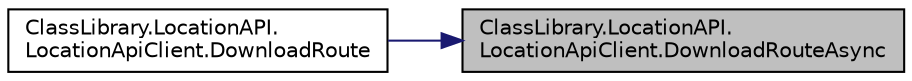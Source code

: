 digraph "ClassLibrary.LocationAPI.LocationApiClient.DownloadRouteAsync"
{
 // INTERACTIVE_SVG=YES
 // LATEX_PDF_SIZE
  edge [fontname="Helvetica",fontsize="10",labelfontname="Helvetica",labelfontsize="10"];
  node [fontname="Helvetica",fontsize="10",shape=record];
  rankdir="RL";
  Node1 [label="ClassLibrary.LocationAPI.\lLocationApiClient.DownloadRouteAsync",height=0.2,width=0.4,color="black", fillcolor="grey75", style="filled", fontcolor="black",tooltip="Un mapa con una ruta entre dos coordenadas."];
  Node1 -> Node2 [dir="back",color="midnightblue",fontsize="10",style="solid",fontname="Helvetica"];
  Node2 [label="ClassLibrary.LocationAPI.\lLocationApiClient.DownloadRoute",height=0.2,width=0.4,color="black", fillcolor="white", style="filled",URL="$classClassLibrary_1_1LocationAPI_1_1LocationApiClient.html#a7d8d895cb5d6e86f5a030ad134e7857e",tooltip=" "];
}
